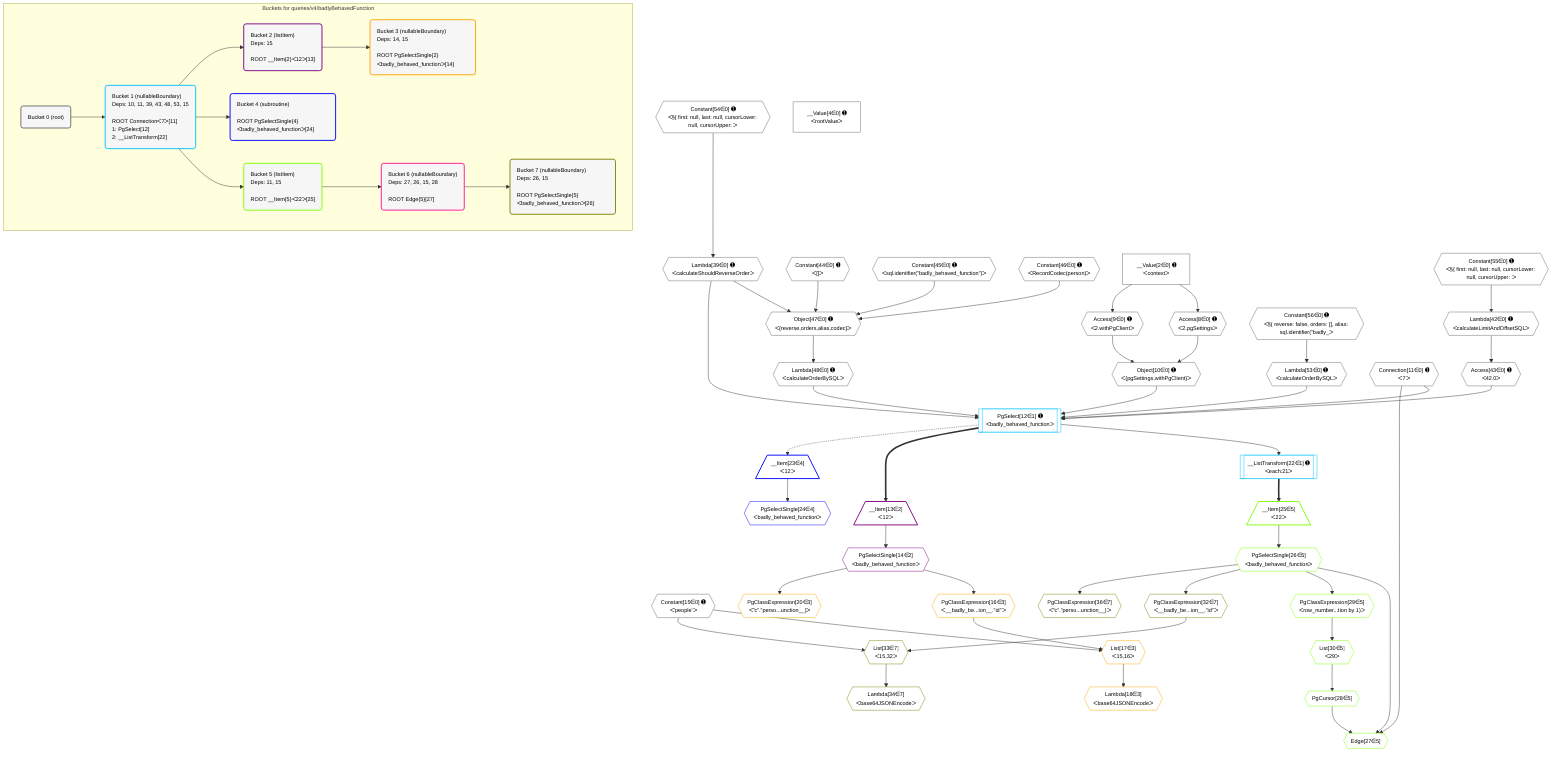 %%{init: {'themeVariables': { 'fontSize': '12px'}}}%%
graph TD
    classDef path fill:#eee,stroke:#000,color:#000
    classDef plan fill:#fff,stroke-width:1px,color:#000
    classDef itemplan fill:#fff,stroke-width:2px,color:#000
    classDef unbatchedplan fill:#dff,stroke-width:1px,color:#000
    classDef sideeffectplan fill:#fcc,stroke-width:2px,color:#000
    classDef bucket fill:#f6f6f6,color:#000,stroke-width:2px,text-align:left


    %% plan dependencies
    Object47{{"Object[47∈0] ➊<br />ᐸ{reverse,orders,alias,codec}ᐳ"}}:::plan
    Lambda39{{"Lambda[39∈0] ➊<br />ᐸcalculateShouldReverseOrderᐳ"}}:::plan
    Constant44{{"Constant[44∈0] ➊<br />ᐸ[]ᐳ"}}:::plan
    Constant45{{"Constant[45∈0] ➊<br />ᐸsql.identifier(”badly_behaved_function”)ᐳ"}}:::plan
    Constant46{{"Constant[46∈0] ➊<br />ᐸRecordCodec(person)ᐳ"}}:::plan
    Lambda39 & Constant44 & Constant45 & Constant46 --> Object47
    Object10{{"Object[10∈0] ➊<br />ᐸ{pgSettings,withPgClient}ᐳ"}}:::plan
    Access8{{"Access[8∈0] ➊<br />ᐸ2.pgSettingsᐳ"}}:::plan
    Access9{{"Access[9∈0] ➊<br />ᐸ2.withPgClientᐳ"}}:::plan
    Access8 & Access9 --> Object10
    __Value2["__Value[2∈0] ➊<br />ᐸcontextᐳ"]:::plan
    __Value2 --> Access8
    __Value2 --> Access9
    Constant54{{"Constant[54∈0] ➊<br />ᐸ§{ first: null, last: null, cursorLower: null, cursorUpper: ᐳ"}}:::plan
    Constant54 --> Lambda39
    Lambda42{{"Lambda[42∈0] ➊<br />ᐸcalculateLimitAndOffsetSQLᐳ"}}:::plan
    Constant55{{"Constant[55∈0] ➊<br />ᐸ§{ first: null, last: null, cursorLower: null, cursorUpper: ᐳ"}}:::plan
    Constant55 --> Lambda42
    Access43{{"Access[43∈0] ➊<br />ᐸ42.0ᐳ"}}:::plan
    Lambda42 --> Access43
    Lambda48{{"Lambda[48∈0] ➊<br />ᐸcalculateOrderBySQLᐳ"}}:::plan
    Object47 --> Lambda48
    Lambda53{{"Lambda[53∈0] ➊<br />ᐸcalculateOrderBySQLᐳ"}}:::plan
    Constant56{{"Constant[56∈0] ➊<br />ᐸ§{ reverse: false, orders: [], alias: sql.identifier(”badly_ᐳ"}}:::plan
    Constant56 --> Lambda53
    __Value4["__Value[4∈0] ➊<br />ᐸrootValueᐳ"]:::plan
    Connection11{{"Connection[11∈0] ➊<br />ᐸ7ᐳ"}}:::plan
    Constant15{{"Constant[15∈0] ➊<br />ᐸ'people'ᐳ"}}:::plan
    PgSelect12[["PgSelect[12∈1] ➊<br />ᐸbadly_behaved_functionᐳ"]]:::plan
    Object10 & Connection11 & Lambda39 & Access43 & Lambda48 & Lambda53 --> PgSelect12
    __ListTransform22[["__ListTransform[22∈1] ➊<br />ᐸeach:21ᐳ"]]:::plan
    PgSelect12 --> __ListTransform22
    __Item13[/"__Item[13∈2]<br />ᐸ12ᐳ"\]:::itemplan
    PgSelect12 ==> __Item13
    PgSelectSingle14{{"PgSelectSingle[14∈2]<br />ᐸbadly_behaved_functionᐳ"}}:::plan
    __Item13 --> PgSelectSingle14
    List17{{"List[17∈3]<br />ᐸ15,16ᐳ"}}:::plan
    PgClassExpression16{{"PgClassExpression[16∈3]<br />ᐸ__badly_be...ion__.”id”ᐳ"}}:::plan
    Constant15 & PgClassExpression16 --> List17
    PgSelectSingle14 --> PgClassExpression16
    Lambda18{{"Lambda[18∈3]<br />ᐸbase64JSONEncodeᐳ"}}:::plan
    List17 --> Lambda18
    PgClassExpression20{{"PgClassExpression[20∈3]<br />ᐸ”c”.”perso...unction__)ᐳ"}}:::plan
    PgSelectSingle14 --> PgClassExpression20
    __Item23[/"__Item[23∈4]<br />ᐸ12ᐳ"\]:::itemplan
    PgSelect12 -.-> __Item23
    PgSelectSingle24{{"PgSelectSingle[24∈4]<br />ᐸbadly_behaved_functionᐳ"}}:::plan
    __Item23 --> PgSelectSingle24
    Edge27{{"Edge[27∈5]"}}:::plan
    PgSelectSingle26{{"PgSelectSingle[26∈5]<br />ᐸbadly_behaved_functionᐳ"}}:::plan
    PgCursor28{{"PgCursor[28∈5]"}}:::plan
    PgSelectSingle26 & PgCursor28 & Connection11 --> Edge27
    __Item25[/"__Item[25∈5]<br />ᐸ22ᐳ"\]:::itemplan
    __ListTransform22 ==> __Item25
    __Item25 --> PgSelectSingle26
    List30{{"List[30∈5]<br />ᐸ29ᐳ"}}:::plan
    List30 --> PgCursor28
    PgClassExpression29{{"PgClassExpression[29∈5]<br />ᐸrow_number...tion by 1)ᐳ"}}:::plan
    PgSelectSingle26 --> PgClassExpression29
    PgClassExpression29 --> List30
    List33{{"List[33∈7]<br />ᐸ15,32ᐳ"}}:::plan
    PgClassExpression32{{"PgClassExpression[32∈7]<br />ᐸ__badly_be...ion__.”id”ᐳ"}}:::plan
    Constant15 & PgClassExpression32 --> List33
    PgSelectSingle26 --> PgClassExpression32
    Lambda34{{"Lambda[34∈7]<br />ᐸbase64JSONEncodeᐳ"}}:::plan
    List33 --> Lambda34
    PgClassExpression36{{"PgClassExpression[36∈7]<br />ᐸ”c”.”perso...unction__)ᐳ"}}:::plan
    PgSelectSingle26 --> PgClassExpression36

    %% define steps

    subgraph "Buckets for queries/v4/badlyBehavedFunction"
    Bucket0("Bucket 0 (root)"):::bucket
    classDef bucket0 stroke:#696969
    class Bucket0,__Value2,__Value4,Access8,Access9,Object10,Connection11,Constant15,Lambda39,Lambda42,Access43,Constant44,Constant45,Constant46,Object47,Lambda48,Lambda53,Constant54,Constant55,Constant56 bucket0
    Bucket1("Bucket 1 (nullableBoundary)<br />Deps: 10, 11, 39, 43, 48, 53, 15<br /><br />ROOT Connectionᐸ7ᐳ[11]<br />1: PgSelect[12]<br />2: __ListTransform[22]"):::bucket
    classDef bucket1 stroke:#00bfff
    class Bucket1,PgSelect12,__ListTransform22 bucket1
    Bucket2("Bucket 2 (listItem)<br />Deps: 15<br /><br />ROOT __Item{2}ᐸ12ᐳ[13]"):::bucket
    classDef bucket2 stroke:#7f007f
    class Bucket2,__Item13,PgSelectSingle14 bucket2
    Bucket3("Bucket 3 (nullableBoundary)<br />Deps: 14, 15<br /><br />ROOT PgSelectSingle{2}ᐸbadly_behaved_functionᐳ[14]"):::bucket
    classDef bucket3 stroke:#ffa500
    class Bucket3,PgClassExpression16,List17,Lambda18,PgClassExpression20 bucket3
    Bucket4("Bucket 4 (subroutine)<br /><br />ROOT PgSelectSingle{4}ᐸbadly_behaved_functionᐳ[24]"):::bucket
    classDef bucket4 stroke:#0000ff
    class Bucket4,__Item23,PgSelectSingle24 bucket4
    Bucket5("Bucket 5 (listItem)<br />Deps: 11, 15<br /><br />ROOT __Item{5}ᐸ22ᐳ[25]"):::bucket
    classDef bucket5 stroke:#7fff00
    class Bucket5,__Item25,PgSelectSingle26,Edge27,PgCursor28,PgClassExpression29,List30 bucket5
    Bucket6("Bucket 6 (nullableBoundary)<br />Deps: 27, 26, 15, 28<br /><br />ROOT Edge{5}[27]"):::bucket
    classDef bucket6 stroke:#ff1493
    class Bucket6 bucket6
    Bucket7("Bucket 7 (nullableBoundary)<br />Deps: 26, 15<br /><br />ROOT PgSelectSingle{5}ᐸbadly_behaved_functionᐳ[26]"):::bucket
    classDef bucket7 stroke:#808000
    class Bucket7,PgClassExpression32,List33,Lambda34,PgClassExpression36 bucket7
    Bucket0 --> Bucket1
    Bucket1 --> Bucket2 & Bucket4 & Bucket5
    Bucket2 --> Bucket3
    Bucket5 --> Bucket6
    Bucket6 --> Bucket7
    end